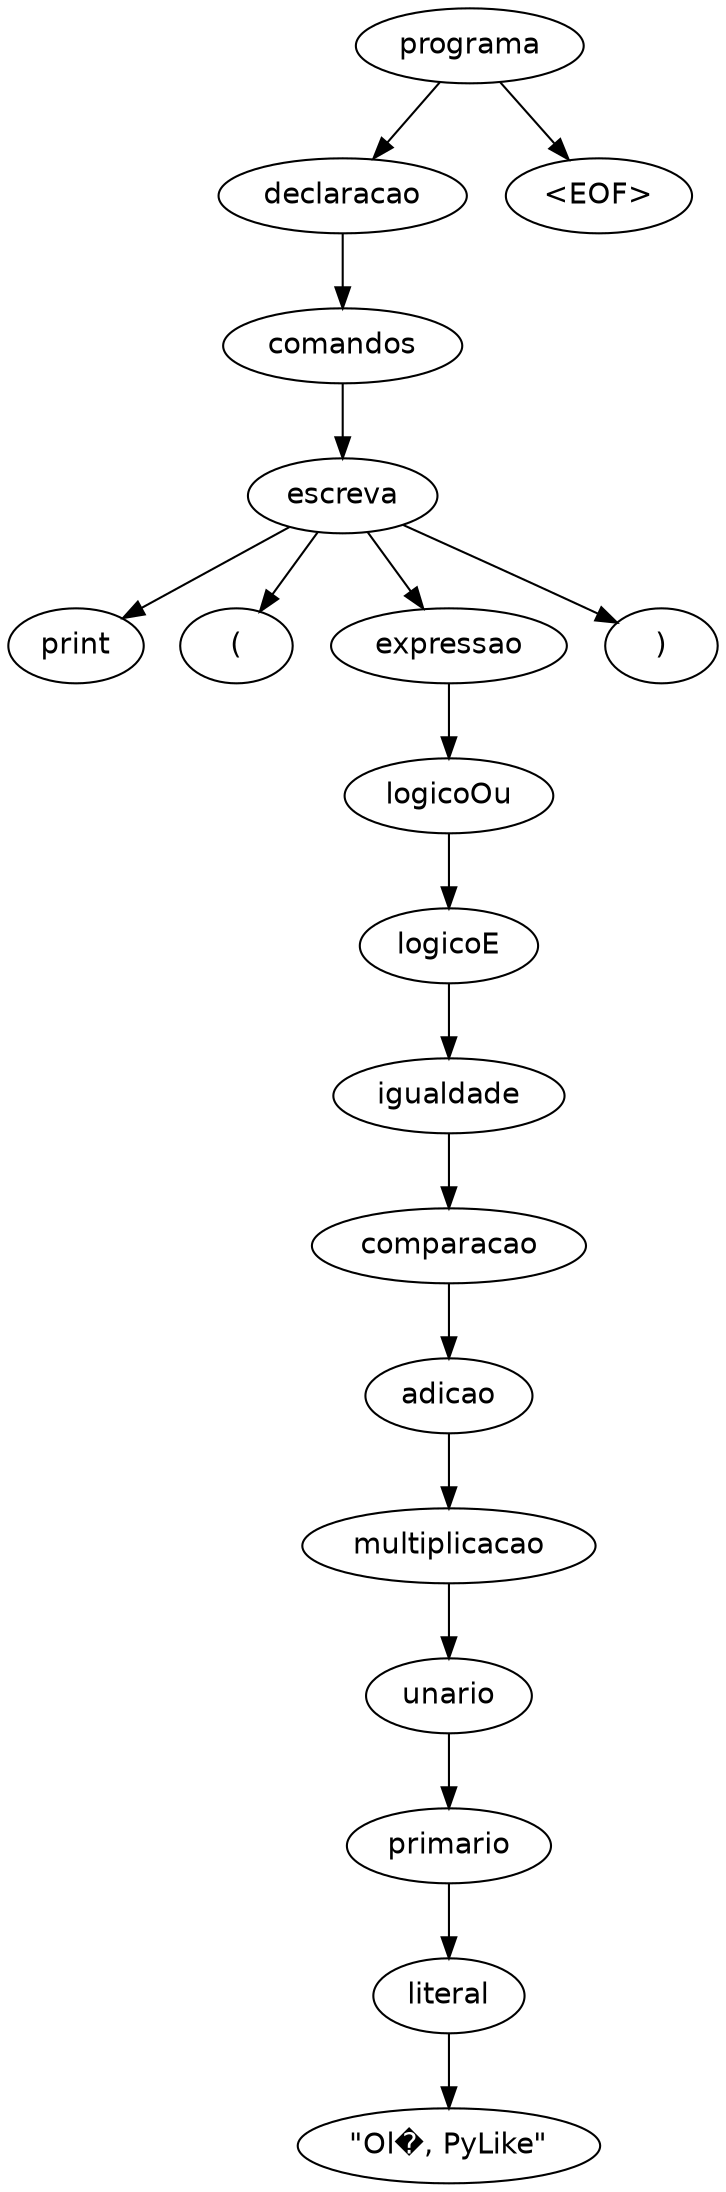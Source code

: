digraph ParseTree {
node [shape=ellipse, fontname="Helvetica"];
node0 [label="programa"];
node1 [label="declaracao"];
node0 -> node1;
node2 [label="comandos"];
node1 -> node2;
node3 [label="escreva"];
node2 -> node3;
node4 [label="print"];
node3 -> node4;
node5 [label="("];
node3 -> node5;
node6 [label="expressao"];
node3 -> node6;
node7 [label="logicoOu"];
node6 -> node7;
node8 [label="logicoE"];
node7 -> node8;
node9 [label="igualdade"];
node8 -> node9;
node10 [label="comparacao"];
node9 -> node10;
node11 [label="adicao"];
node10 -> node11;
node12 [label="multiplicacao"];
node11 -> node12;
node13 [label="unario"];
node12 -> node13;
node14 [label="primario"];
node13 -> node14;
node15 [label="literal"];
node14 -> node15;
node16 [label="\"Ol�, PyLike\""];
node15 -> node16;
node17 [label=")"];
node3 -> node17;
node18 [label="<EOF>"];
node0 -> node18;
}
